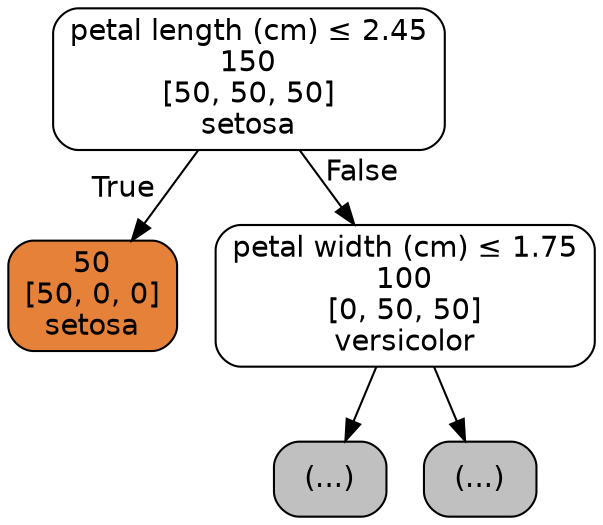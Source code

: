 digraph Tree {
node [shape=box, style="filled, rounded", color="black", fontname=helvetica] ;
edge [fontname=helvetica] ;
0 [label=<petal length (cm) &le; 2.45<br/>150<br/>[50, 50, 50]<br/>setosa>, fillcolor="#e5813900"] ;
1 [label=<50<br/>[50, 0, 0]<br/>setosa>, fillcolor="#e58139ff"] ;
0 -> 1 [labeldistance=2.5, labelangle=45, headlabel="True"] ;
2 [label=<petal width (cm) &le; 1.75<br/>100<br/>[0, 50, 50]<br/>versicolor>, fillcolor="#39e58100"] ;
0 -> 2 [labeldistance=2.5, labelangle=-45, headlabel="False"] ;
3 [label="(...)", fillcolor="#C0C0C0"] ;
2 -> 3 ;
12 [label="(...)", fillcolor="#C0C0C0"] ;
2 -> 12 ;
}